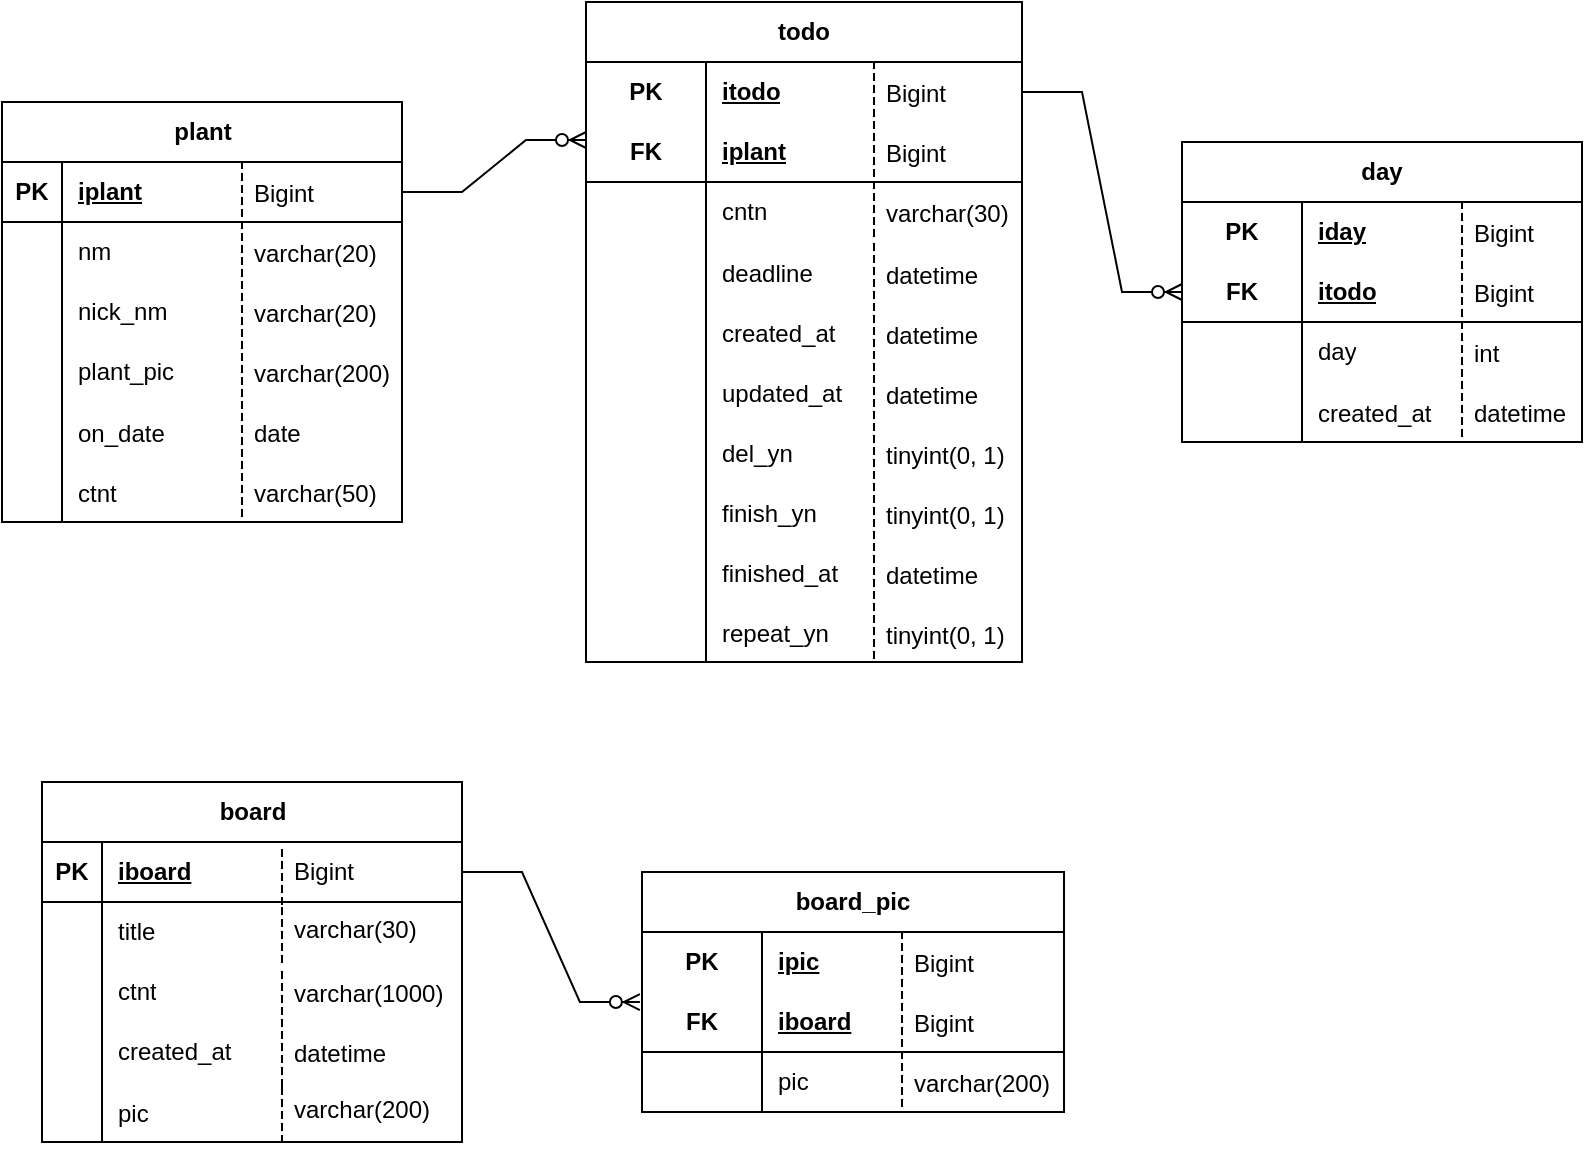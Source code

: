 <mxfile version="21.5.0" type="github">
  <diagram name="페이지-1" id="04GMO71lFhszzSf0Emkn">
    <mxGraphModel dx="1434" dy="758" grid="1" gridSize="10" guides="1" tooltips="1" connect="1" arrows="1" fold="1" page="1" pageScale="1" pageWidth="827" pageHeight="1169" math="0" shadow="0">
      <root>
        <mxCell id="0" />
        <mxCell id="1" parent="0" />
        <mxCell id="jljODbKKc8nttinA3kS4-35" value="todo" style="shape=table;startSize=30;container=1;collapsible=1;childLayout=tableLayout;fixedRows=1;rowLines=0;fontStyle=1;align=center;resizeLast=1;html=1;whiteSpace=wrap;" vertex="1" parent="1">
          <mxGeometry x="312" y="180" width="218" height="330" as="geometry" />
        </mxCell>
        <mxCell id="jljODbKKc8nttinA3kS4-36" value="" style="shape=tableRow;horizontal=0;startSize=0;swimlaneHead=0;swimlaneBody=0;fillColor=none;collapsible=0;dropTarget=0;points=[[0,0.5],[1,0.5]];portConstraint=eastwest;top=0;left=0;right=0;bottom=0;html=1;" vertex="1" parent="jljODbKKc8nttinA3kS4-35">
          <mxGeometry y="30" width="218" height="30" as="geometry" />
        </mxCell>
        <mxCell id="jljODbKKc8nttinA3kS4-37" value="PK" style="shape=partialRectangle;connectable=0;fillColor=none;top=0;left=0;bottom=0;right=0;fontStyle=1;overflow=hidden;html=1;whiteSpace=wrap;" vertex="1" parent="jljODbKKc8nttinA3kS4-36">
          <mxGeometry width="60" height="30" as="geometry">
            <mxRectangle width="60" height="30" as="alternateBounds" />
          </mxGeometry>
        </mxCell>
        <mxCell id="jljODbKKc8nttinA3kS4-38" value="itodo" style="shape=partialRectangle;connectable=0;fillColor=none;top=0;left=0;bottom=0;right=0;align=left;spacingLeft=6;fontStyle=5;overflow=hidden;html=1;whiteSpace=wrap;" vertex="1" parent="jljODbKKc8nttinA3kS4-36">
          <mxGeometry x="60" width="158" height="30" as="geometry">
            <mxRectangle width="158" height="30" as="alternateBounds" />
          </mxGeometry>
        </mxCell>
        <mxCell id="jljODbKKc8nttinA3kS4-39" value="" style="shape=tableRow;horizontal=0;startSize=0;swimlaneHead=0;swimlaneBody=0;fillColor=none;collapsible=0;dropTarget=0;points=[[0,0.5],[1,0.5]];portConstraint=eastwest;top=0;left=0;right=0;bottom=1;html=1;" vertex="1" parent="jljODbKKc8nttinA3kS4-35">
          <mxGeometry y="60" width="218" height="30" as="geometry" />
        </mxCell>
        <mxCell id="jljODbKKc8nttinA3kS4-40" value="FK" style="shape=partialRectangle;connectable=0;fillColor=none;top=0;left=0;bottom=0;right=0;fontStyle=1;overflow=hidden;html=1;whiteSpace=wrap;" vertex="1" parent="jljODbKKc8nttinA3kS4-39">
          <mxGeometry width="60" height="30" as="geometry">
            <mxRectangle width="60" height="30" as="alternateBounds" />
          </mxGeometry>
        </mxCell>
        <mxCell id="jljODbKKc8nttinA3kS4-41" value="iplant" style="shape=partialRectangle;connectable=0;fillColor=none;top=0;left=0;bottom=0;right=0;align=left;spacingLeft=6;fontStyle=5;overflow=hidden;html=1;whiteSpace=wrap;" vertex="1" parent="jljODbKKc8nttinA3kS4-39">
          <mxGeometry x="60" width="158" height="30" as="geometry">
            <mxRectangle width="158" height="30" as="alternateBounds" />
          </mxGeometry>
        </mxCell>
        <mxCell id="jljODbKKc8nttinA3kS4-42" value="" style="shape=tableRow;horizontal=0;startSize=0;swimlaneHead=0;swimlaneBody=0;fillColor=none;collapsible=0;dropTarget=0;points=[[0,0.5],[1,0.5]];portConstraint=eastwest;top=0;left=0;right=0;bottom=0;html=1;" vertex="1" parent="jljODbKKc8nttinA3kS4-35">
          <mxGeometry y="90" width="218" height="30" as="geometry" />
        </mxCell>
        <mxCell id="jljODbKKc8nttinA3kS4-43" value="" style="shape=partialRectangle;connectable=0;fillColor=none;top=0;left=0;bottom=0;right=0;editable=1;overflow=hidden;html=1;whiteSpace=wrap;" vertex="1" parent="jljODbKKc8nttinA3kS4-42">
          <mxGeometry width="60" height="30" as="geometry">
            <mxRectangle width="60" height="30" as="alternateBounds" />
          </mxGeometry>
        </mxCell>
        <mxCell id="jljODbKKc8nttinA3kS4-44" value="cntn" style="shape=partialRectangle;connectable=0;fillColor=none;top=0;left=0;bottom=0;right=0;align=left;spacingLeft=6;overflow=hidden;html=1;whiteSpace=wrap;" vertex="1" parent="jljODbKKc8nttinA3kS4-42">
          <mxGeometry x="60" width="158" height="30" as="geometry">
            <mxRectangle width="158" height="30" as="alternateBounds" />
          </mxGeometry>
        </mxCell>
        <mxCell id="jljODbKKc8nttinA3kS4-61" value="" style="shape=tableRow;horizontal=0;startSize=0;swimlaneHead=0;swimlaneBody=0;fillColor=none;collapsible=0;dropTarget=0;points=[[0,0.5],[1,0.5]];portConstraint=eastwest;top=0;left=0;right=0;bottom=0;" vertex="1" parent="jljODbKKc8nttinA3kS4-35">
          <mxGeometry y="120" width="218" height="30" as="geometry" />
        </mxCell>
        <mxCell id="jljODbKKc8nttinA3kS4-62" value="" style="shape=partialRectangle;connectable=0;fillColor=none;top=0;left=0;bottom=0;right=0;editable=1;overflow=hidden;" vertex="1" parent="jljODbKKc8nttinA3kS4-61">
          <mxGeometry width="60" height="30" as="geometry">
            <mxRectangle width="60" height="30" as="alternateBounds" />
          </mxGeometry>
        </mxCell>
        <mxCell id="jljODbKKc8nttinA3kS4-63" value="deadline" style="shape=partialRectangle;connectable=0;fillColor=none;top=0;left=0;bottom=0;right=0;align=left;spacingLeft=6;overflow=hidden;" vertex="1" parent="jljODbKKc8nttinA3kS4-61">
          <mxGeometry x="60" width="158" height="30" as="geometry">
            <mxRectangle width="158" height="30" as="alternateBounds" />
          </mxGeometry>
        </mxCell>
        <mxCell id="jljODbKKc8nttinA3kS4-57" value="" style="shape=tableRow;horizontal=0;startSize=0;swimlaneHead=0;swimlaneBody=0;fillColor=none;collapsible=0;dropTarget=0;points=[[0,0.5],[1,0.5]];portConstraint=eastwest;top=0;left=0;right=0;bottom=0;" vertex="1" parent="jljODbKKc8nttinA3kS4-35">
          <mxGeometry y="150" width="218" height="30" as="geometry" />
        </mxCell>
        <mxCell id="jljODbKKc8nttinA3kS4-58" value="" style="shape=partialRectangle;connectable=0;fillColor=none;top=0;left=0;bottom=0;right=0;editable=1;overflow=hidden;" vertex="1" parent="jljODbKKc8nttinA3kS4-57">
          <mxGeometry width="60" height="30" as="geometry">
            <mxRectangle width="60" height="30" as="alternateBounds" />
          </mxGeometry>
        </mxCell>
        <mxCell id="jljODbKKc8nttinA3kS4-59" value="created_at" style="shape=partialRectangle;connectable=0;fillColor=none;top=0;left=0;bottom=0;right=0;align=left;spacingLeft=6;overflow=hidden;" vertex="1" parent="jljODbKKc8nttinA3kS4-57">
          <mxGeometry x="60" width="158" height="30" as="geometry">
            <mxRectangle width="158" height="30" as="alternateBounds" />
          </mxGeometry>
        </mxCell>
        <mxCell id="jljODbKKc8nttinA3kS4-69" value="" style="shape=tableRow;horizontal=0;startSize=0;swimlaneHead=0;swimlaneBody=0;fillColor=none;collapsible=0;dropTarget=0;points=[[0,0.5],[1,0.5]];portConstraint=eastwest;top=0;left=0;right=0;bottom=0;" vertex="1" parent="jljODbKKc8nttinA3kS4-35">
          <mxGeometry y="180" width="218" height="30" as="geometry" />
        </mxCell>
        <mxCell id="jljODbKKc8nttinA3kS4-70" value="" style="shape=partialRectangle;connectable=0;fillColor=none;top=0;left=0;bottom=0;right=0;editable=1;overflow=hidden;" vertex="1" parent="jljODbKKc8nttinA3kS4-69">
          <mxGeometry width="60" height="30" as="geometry">
            <mxRectangle width="60" height="30" as="alternateBounds" />
          </mxGeometry>
        </mxCell>
        <mxCell id="jljODbKKc8nttinA3kS4-71" value="updated_at" style="shape=partialRectangle;connectable=0;fillColor=none;top=0;left=0;bottom=0;right=0;align=left;spacingLeft=6;overflow=hidden;" vertex="1" parent="jljODbKKc8nttinA3kS4-69">
          <mxGeometry x="60" width="158" height="30" as="geometry">
            <mxRectangle width="158" height="30" as="alternateBounds" />
          </mxGeometry>
        </mxCell>
        <mxCell id="jljODbKKc8nttinA3kS4-49" value="" style="shape=tableRow;horizontal=0;startSize=0;swimlaneHead=0;swimlaneBody=0;fillColor=none;collapsible=0;dropTarget=0;points=[[0,0.5],[1,0.5]];portConstraint=eastwest;top=0;left=0;right=0;bottom=0;" vertex="1" parent="jljODbKKc8nttinA3kS4-35">
          <mxGeometry y="210" width="218" height="30" as="geometry" />
        </mxCell>
        <mxCell id="jljODbKKc8nttinA3kS4-50" value="" style="shape=partialRectangle;connectable=0;fillColor=none;top=0;left=0;bottom=0;right=0;editable=1;overflow=hidden;" vertex="1" parent="jljODbKKc8nttinA3kS4-49">
          <mxGeometry width="60" height="30" as="geometry">
            <mxRectangle width="60" height="30" as="alternateBounds" />
          </mxGeometry>
        </mxCell>
        <mxCell id="jljODbKKc8nttinA3kS4-51" value="del_yn" style="shape=partialRectangle;connectable=0;fillColor=none;top=0;left=0;bottom=0;right=0;align=left;spacingLeft=6;overflow=hidden;" vertex="1" parent="jljODbKKc8nttinA3kS4-49">
          <mxGeometry x="60" width="158" height="30" as="geometry">
            <mxRectangle width="158" height="30" as="alternateBounds" />
          </mxGeometry>
        </mxCell>
        <mxCell id="jljODbKKc8nttinA3kS4-53" value="" style="shape=tableRow;horizontal=0;startSize=0;swimlaneHead=0;swimlaneBody=0;fillColor=none;collapsible=0;dropTarget=0;points=[[0,0.5],[1,0.5]];portConstraint=eastwest;top=0;left=0;right=0;bottom=0;" vertex="1" parent="jljODbKKc8nttinA3kS4-35">
          <mxGeometry y="240" width="218" height="30" as="geometry" />
        </mxCell>
        <mxCell id="jljODbKKc8nttinA3kS4-54" value="" style="shape=partialRectangle;connectable=0;fillColor=none;top=0;left=0;bottom=0;right=0;editable=1;overflow=hidden;" vertex="1" parent="jljODbKKc8nttinA3kS4-53">
          <mxGeometry width="60" height="30" as="geometry">
            <mxRectangle width="60" height="30" as="alternateBounds" />
          </mxGeometry>
        </mxCell>
        <mxCell id="jljODbKKc8nttinA3kS4-55" value="finish_yn" style="shape=partialRectangle;connectable=0;fillColor=none;top=0;left=0;bottom=0;right=0;align=left;spacingLeft=6;overflow=hidden;" vertex="1" parent="jljODbKKc8nttinA3kS4-53">
          <mxGeometry x="60" width="158" height="30" as="geometry">
            <mxRectangle width="158" height="30" as="alternateBounds" />
          </mxGeometry>
        </mxCell>
        <mxCell id="jljODbKKc8nttinA3kS4-73" value="" style="shape=tableRow;horizontal=0;startSize=0;swimlaneHead=0;swimlaneBody=0;fillColor=none;collapsible=0;dropTarget=0;points=[[0,0.5],[1,0.5]];portConstraint=eastwest;top=0;left=0;right=0;bottom=0;" vertex="1" parent="jljODbKKc8nttinA3kS4-35">
          <mxGeometry y="270" width="218" height="30" as="geometry" />
        </mxCell>
        <mxCell id="jljODbKKc8nttinA3kS4-74" value="" style="shape=partialRectangle;connectable=0;fillColor=none;top=0;left=0;bottom=0;right=0;editable=1;overflow=hidden;" vertex="1" parent="jljODbKKc8nttinA3kS4-73">
          <mxGeometry width="60" height="30" as="geometry">
            <mxRectangle width="60" height="30" as="alternateBounds" />
          </mxGeometry>
        </mxCell>
        <mxCell id="jljODbKKc8nttinA3kS4-75" value="finished_at" style="shape=partialRectangle;connectable=0;fillColor=none;top=0;left=0;bottom=0;right=0;align=left;spacingLeft=6;overflow=hidden;" vertex="1" parent="jljODbKKc8nttinA3kS4-73">
          <mxGeometry x="60" width="158" height="30" as="geometry">
            <mxRectangle width="158" height="30" as="alternateBounds" />
          </mxGeometry>
        </mxCell>
        <mxCell id="jljODbKKc8nttinA3kS4-65" value="" style="shape=tableRow;horizontal=0;startSize=0;swimlaneHead=0;swimlaneBody=0;fillColor=none;collapsible=0;dropTarget=0;points=[[0,0.5],[1,0.5]];portConstraint=eastwest;top=0;left=0;right=0;bottom=0;" vertex="1" parent="jljODbKKc8nttinA3kS4-35">
          <mxGeometry y="300" width="218" height="30" as="geometry" />
        </mxCell>
        <mxCell id="jljODbKKc8nttinA3kS4-66" value="" style="shape=partialRectangle;connectable=0;fillColor=none;top=0;left=0;bottom=0;right=0;editable=1;overflow=hidden;" vertex="1" parent="jljODbKKc8nttinA3kS4-65">
          <mxGeometry width="60" height="30" as="geometry">
            <mxRectangle width="60" height="30" as="alternateBounds" />
          </mxGeometry>
        </mxCell>
        <mxCell id="jljODbKKc8nttinA3kS4-67" value="repeat_yn" style="shape=partialRectangle;connectable=0;fillColor=none;top=0;left=0;bottom=0;right=0;align=left;spacingLeft=6;overflow=hidden;" vertex="1" parent="jljODbKKc8nttinA3kS4-65">
          <mxGeometry x="60" width="158" height="30" as="geometry">
            <mxRectangle width="158" height="30" as="alternateBounds" />
          </mxGeometry>
        </mxCell>
        <mxCell id="jljODbKKc8nttinA3kS4-76" value="board" style="shape=table;startSize=30;container=1;collapsible=1;childLayout=tableLayout;fixedRows=1;rowLines=0;fontStyle=1;align=center;resizeLast=1;html=1;" vertex="1" parent="1">
          <mxGeometry x="40" y="570" width="210" height="180" as="geometry" />
        </mxCell>
        <mxCell id="jljODbKKc8nttinA3kS4-77" value="" style="shape=tableRow;horizontal=0;startSize=0;swimlaneHead=0;swimlaneBody=0;fillColor=none;collapsible=0;dropTarget=0;points=[[0,0.5],[1,0.5]];portConstraint=eastwest;top=0;left=0;right=0;bottom=1;" vertex="1" parent="jljODbKKc8nttinA3kS4-76">
          <mxGeometry y="30" width="210" height="30" as="geometry" />
        </mxCell>
        <mxCell id="jljODbKKc8nttinA3kS4-78" value="PK" style="shape=partialRectangle;connectable=0;fillColor=none;top=0;left=0;bottom=0;right=0;fontStyle=1;overflow=hidden;whiteSpace=wrap;html=1;" vertex="1" parent="jljODbKKc8nttinA3kS4-77">
          <mxGeometry width="30" height="30" as="geometry">
            <mxRectangle width="30" height="30" as="alternateBounds" />
          </mxGeometry>
        </mxCell>
        <mxCell id="jljODbKKc8nttinA3kS4-79" value="iboard" style="shape=partialRectangle;connectable=0;fillColor=none;top=0;left=0;bottom=0;right=0;align=left;spacingLeft=6;fontStyle=5;overflow=hidden;whiteSpace=wrap;html=1;" vertex="1" parent="jljODbKKc8nttinA3kS4-77">
          <mxGeometry x="30" width="180" height="30" as="geometry">
            <mxRectangle width="180" height="30" as="alternateBounds" />
          </mxGeometry>
        </mxCell>
        <mxCell id="jljODbKKc8nttinA3kS4-80" value="" style="shape=tableRow;horizontal=0;startSize=0;swimlaneHead=0;swimlaneBody=0;fillColor=none;collapsible=0;dropTarget=0;points=[[0,0.5],[1,0.5]];portConstraint=eastwest;top=0;left=0;right=0;bottom=0;" vertex="1" parent="jljODbKKc8nttinA3kS4-76">
          <mxGeometry y="60" width="210" height="30" as="geometry" />
        </mxCell>
        <mxCell id="jljODbKKc8nttinA3kS4-81" value="" style="shape=partialRectangle;connectable=0;fillColor=none;top=0;left=0;bottom=0;right=0;editable=1;overflow=hidden;whiteSpace=wrap;html=1;" vertex="1" parent="jljODbKKc8nttinA3kS4-80">
          <mxGeometry width="30" height="30" as="geometry">
            <mxRectangle width="30" height="30" as="alternateBounds" />
          </mxGeometry>
        </mxCell>
        <mxCell id="jljODbKKc8nttinA3kS4-82" value="title" style="shape=partialRectangle;connectable=0;fillColor=none;top=0;left=0;bottom=0;right=0;align=left;spacingLeft=6;overflow=hidden;whiteSpace=wrap;html=1;" vertex="1" parent="jljODbKKc8nttinA3kS4-80">
          <mxGeometry x="30" width="180" height="30" as="geometry">
            <mxRectangle width="180" height="30" as="alternateBounds" />
          </mxGeometry>
        </mxCell>
        <mxCell id="jljODbKKc8nttinA3kS4-83" value="" style="shape=tableRow;horizontal=0;startSize=0;swimlaneHead=0;swimlaneBody=0;fillColor=none;collapsible=0;dropTarget=0;points=[[0,0.5],[1,0.5]];portConstraint=eastwest;top=0;left=0;right=0;bottom=0;" vertex="1" parent="jljODbKKc8nttinA3kS4-76">
          <mxGeometry y="90" width="210" height="30" as="geometry" />
        </mxCell>
        <mxCell id="jljODbKKc8nttinA3kS4-84" value="" style="shape=partialRectangle;connectable=0;fillColor=none;top=0;left=0;bottom=0;right=0;editable=1;overflow=hidden;whiteSpace=wrap;html=1;" vertex="1" parent="jljODbKKc8nttinA3kS4-83">
          <mxGeometry width="30" height="30" as="geometry">
            <mxRectangle width="30" height="30" as="alternateBounds" />
          </mxGeometry>
        </mxCell>
        <mxCell id="jljODbKKc8nttinA3kS4-85" value="ctnt" style="shape=partialRectangle;connectable=0;fillColor=none;top=0;left=0;bottom=0;right=0;align=left;spacingLeft=6;overflow=hidden;whiteSpace=wrap;html=1;" vertex="1" parent="jljODbKKc8nttinA3kS4-83">
          <mxGeometry x="30" width="180" height="30" as="geometry">
            <mxRectangle width="180" height="30" as="alternateBounds" />
          </mxGeometry>
        </mxCell>
        <mxCell id="jljODbKKc8nttinA3kS4-86" value="" style="shape=tableRow;horizontal=0;startSize=0;swimlaneHead=0;swimlaneBody=0;fillColor=none;collapsible=0;dropTarget=0;points=[[0,0.5],[1,0.5]];portConstraint=eastwest;top=0;left=0;right=0;bottom=0;" vertex="1" parent="jljODbKKc8nttinA3kS4-76">
          <mxGeometry y="120" width="210" height="30" as="geometry" />
        </mxCell>
        <mxCell id="jljODbKKc8nttinA3kS4-87" value="" style="shape=partialRectangle;connectable=0;fillColor=none;top=0;left=0;bottom=0;right=0;editable=1;overflow=hidden;whiteSpace=wrap;html=1;" vertex="1" parent="jljODbKKc8nttinA3kS4-86">
          <mxGeometry width="30" height="30" as="geometry">
            <mxRectangle width="30" height="30" as="alternateBounds" />
          </mxGeometry>
        </mxCell>
        <mxCell id="jljODbKKc8nttinA3kS4-88" value="created_at" style="shape=partialRectangle;connectable=0;fillColor=none;top=0;left=0;bottom=0;right=0;align=left;spacingLeft=6;overflow=hidden;whiteSpace=wrap;html=1;" vertex="1" parent="jljODbKKc8nttinA3kS4-86">
          <mxGeometry x="30" width="180" height="30" as="geometry">
            <mxRectangle width="180" height="30" as="alternateBounds" />
          </mxGeometry>
        </mxCell>
        <mxCell id="jljODbKKc8nttinA3kS4-90" value="" style="shape=tableRow;horizontal=0;startSize=0;swimlaneHead=0;swimlaneBody=0;fillColor=none;collapsible=0;dropTarget=0;points=[[0,0.5],[1,0.5]];portConstraint=eastwest;top=0;left=0;right=0;bottom=0;" vertex="1" parent="jljODbKKc8nttinA3kS4-76">
          <mxGeometry y="150" width="210" height="30" as="geometry" />
        </mxCell>
        <mxCell id="jljODbKKc8nttinA3kS4-91" value="" style="shape=partialRectangle;connectable=0;fillColor=none;top=0;left=0;bottom=0;right=0;editable=1;overflow=hidden;" vertex="1" parent="jljODbKKc8nttinA3kS4-90">
          <mxGeometry width="30" height="30" as="geometry">
            <mxRectangle width="30" height="30" as="alternateBounds" />
          </mxGeometry>
        </mxCell>
        <mxCell id="jljODbKKc8nttinA3kS4-92" value="pic" style="shape=partialRectangle;connectable=0;fillColor=none;top=0;left=0;bottom=0;right=0;align=left;spacingLeft=6;overflow=hidden;" vertex="1" parent="jljODbKKc8nttinA3kS4-90">
          <mxGeometry x="30" width="180" height="30" as="geometry">
            <mxRectangle width="180" height="30" as="alternateBounds" />
          </mxGeometry>
        </mxCell>
        <mxCell id="jljODbKKc8nttinA3kS4-93" value="board_pic" style="shape=table;startSize=30;container=1;collapsible=1;childLayout=tableLayout;fixedRows=1;rowLines=0;fontStyle=1;align=center;resizeLast=1;html=1;whiteSpace=wrap;" vertex="1" parent="1">
          <mxGeometry x="340" y="615" width="211" height="120" as="geometry" />
        </mxCell>
        <mxCell id="jljODbKKc8nttinA3kS4-94" value="" style="shape=tableRow;horizontal=0;startSize=0;swimlaneHead=0;swimlaneBody=0;fillColor=none;collapsible=0;dropTarget=0;points=[[0,0.5],[1,0.5]];portConstraint=eastwest;top=0;left=0;right=0;bottom=0;html=1;" vertex="1" parent="jljODbKKc8nttinA3kS4-93">
          <mxGeometry y="30" width="211" height="30" as="geometry" />
        </mxCell>
        <mxCell id="jljODbKKc8nttinA3kS4-95" value="PK" style="shape=partialRectangle;connectable=0;fillColor=none;top=0;left=0;bottom=0;right=0;fontStyle=1;overflow=hidden;html=1;whiteSpace=wrap;" vertex="1" parent="jljODbKKc8nttinA3kS4-94">
          <mxGeometry width="60" height="30" as="geometry">
            <mxRectangle width="60" height="30" as="alternateBounds" />
          </mxGeometry>
        </mxCell>
        <mxCell id="jljODbKKc8nttinA3kS4-96" value="ipic" style="shape=partialRectangle;connectable=0;fillColor=none;top=0;left=0;bottom=0;right=0;align=left;spacingLeft=6;fontStyle=5;overflow=hidden;html=1;whiteSpace=wrap;" vertex="1" parent="jljODbKKc8nttinA3kS4-94">
          <mxGeometry x="60" width="151" height="30" as="geometry">
            <mxRectangle width="151" height="30" as="alternateBounds" />
          </mxGeometry>
        </mxCell>
        <mxCell id="jljODbKKc8nttinA3kS4-97" value="" style="shape=tableRow;horizontal=0;startSize=0;swimlaneHead=0;swimlaneBody=0;fillColor=none;collapsible=0;dropTarget=0;points=[[0,0.5],[1,0.5]];portConstraint=eastwest;top=0;left=0;right=0;bottom=1;html=1;" vertex="1" parent="jljODbKKc8nttinA3kS4-93">
          <mxGeometry y="60" width="211" height="30" as="geometry" />
        </mxCell>
        <mxCell id="jljODbKKc8nttinA3kS4-98" value="FK" style="shape=partialRectangle;connectable=0;fillColor=none;top=0;left=0;bottom=0;right=0;fontStyle=1;overflow=hidden;html=1;whiteSpace=wrap;" vertex="1" parent="jljODbKKc8nttinA3kS4-97">
          <mxGeometry width="60" height="30" as="geometry">
            <mxRectangle width="60" height="30" as="alternateBounds" />
          </mxGeometry>
        </mxCell>
        <mxCell id="jljODbKKc8nttinA3kS4-99" value="iboard" style="shape=partialRectangle;connectable=0;fillColor=none;top=0;left=0;bottom=0;right=0;align=left;spacingLeft=6;fontStyle=5;overflow=hidden;html=1;whiteSpace=wrap;" vertex="1" parent="jljODbKKc8nttinA3kS4-97">
          <mxGeometry x="60" width="151" height="30" as="geometry">
            <mxRectangle width="151" height="30" as="alternateBounds" />
          </mxGeometry>
        </mxCell>
        <mxCell id="jljODbKKc8nttinA3kS4-100" value="" style="shape=tableRow;horizontal=0;startSize=0;swimlaneHead=0;swimlaneBody=0;fillColor=none;collapsible=0;dropTarget=0;points=[[0,0.5],[1,0.5]];portConstraint=eastwest;top=0;left=0;right=0;bottom=0;html=1;" vertex="1" parent="jljODbKKc8nttinA3kS4-93">
          <mxGeometry y="90" width="211" height="30" as="geometry" />
        </mxCell>
        <mxCell id="jljODbKKc8nttinA3kS4-101" value="" style="shape=partialRectangle;connectable=0;fillColor=none;top=0;left=0;bottom=0;right=0;editable=1;overflow=hidden;html=1;whiteSpace=wrap;" vertex="1" parent="jljODbKKc8nttinA3kS4-100">
          <mxGeometry width="60" height="30" as="geometry">
            <mxRectangle width="60" height="30" as="alternateBounds" />
          </mxGeometry>
        </mxCell>
        <mxCell id="jljODbKKc8nttinA3kS4-102" value="pic" style="shape=partialRectangle;connectable=0;fillColor=none;top=0;left=0;bottom=0;right=0;align=left;spacingLeft=6;overflow=hidden;html=1;whiteSpace=wrap;" vertex="1" parent="jljODbKKc8nttinA3kS4-100">
          <mxGeometry x="60" width="151" height="30" as="geometry">
            <mxRectangle width="151" height="30" as="alternateBounds" />
          </mxGeometry>
        </mxCell>
        <mxCell id="jljODbKKc8nttinA3kS4-106" value="plant" style="shape=table;startSize=30;container=1;collapsible=1;childLayout=tableLayout;fixedRows=1;rowLines=0;fontStyle=1;align=center;resizeLast=1;html=1;" vertex="1" parent="1">
          <mxGeometry x="20" y="230" width="200" height="210" as="geometry" />
        </mxCell>
        <mxCell id="jljODbKKc8nttinA3kS4-107" value="" style="shape=tableRow;horizontal=0;startSize=0;swimlaneHead=0;swimlaneBody=0;fillColor=none;collapsible=0;dropTarget=0;points=[[0,0.5],[1,0.5]];portConstraint=eastwest;top=0;left=0;right=0;bottom=1;" vertex="1" parent="jljODbKKc8nttinA3kS4-106">
          <mxGeometry y="30" width="200" height="30" as="geometry" />
        </mxCell>
        <mxCell id="jljODbKKc8nttinA3kS4-108" value="PK" style="shape=partialRectangle;connectable=0;fillColor=none;top=0;left=0;bottom=0;right=0;fontStyle=1;overflow=hidden;whiteSpace=wrap;html=1;" vertex="1" parent="jljODbKKc8nttinA3kS4-107">
          <mxGeometry width="30" height="30" as="geometry">
            <mxRectangle width="30" height="30" as="alternateBounds" />
          </mxGeometry>
        </mxCell>
        <mxCell id="jljODbKKc8nttinA3kS4-109" value="iplant" style="shape=partialRectangle;connectable=0;fillColor=none;top=0;left=0;bottom=0;right=0;align=left;spacingLeft=6;fontStyle=5;overflow=hidden;whiteSpace=wrap;html=1;" vertex="1" parent="jljODbKKc8nttinA3kS4-107">
          <mxGeometry x="30" width="170" height="30" as="geometry">
            <mxRectangle width="170" height="30" as="alternateBounds" />
          </mxGeometry>
        </mxCell>
        <mxCell id="jljODbKKc8nttinA3kS4-110" value="" style="shape=tableRow;horizontal=0;startSize=0;swimlaneHead=0;swimlaneBody=0;fillColor=none;collapsible=0;dropTarget=0;points=[[0,0.5],[1,0.5]];portConstraint=eastwest;top=0;left=0;right=0;bottom=0;" vertex="1" parent="jljODbKKc8nttinA3kS4-106">
          <mxGeometry y="60" width="200" height="30" as="geometry" />
        </mxCell>
        <mxCell id="jljODbKKc8nttinA3kS4-111" value="" style="shape=partialRectangle;connectable=0;fillColor=none;top=0;left=0;bottom=0;right=0;editable=1;overflow=hidden;whiteSpace=wrap;html=1;" vertex="1" parent="jljODbKKc8nttinA3kS4-110">
          <mxGeometry width="30" height="30" as="geometry">
            <mxRectangle width="30" height="30" as="alternateBounds" />
          </mxGeometry>
        </mxCell>
        <mxCell id="jljODbKKc8nttinA3kS4-112" value="nm" style="shape=partialRectangle;connectable=0;fillColor=none;top=0;left=0;bottom=0;right=0;align=left;spacingLeft=6;overflow=hidden;whiteSpace=wrap;html=1;" vertex="1" parent="jljODbKKc8nttinA3kS4-110">
          <mxGeometry x="30" width="170" height="30" as="geometry">
            <mxRectangle width="170" height="30" as="alternateBounds" />
          </mxGeometry>
        </mxCell>
        <mxCell id="jljODbKKc8nttinA3kS4-113" value="" style="shape=tableRow;horizontal=0;startSize=0;swimlaneHead=0;swimlaneBody=0;fillColor=none;collapsible=0;dropTarget=0;points=[[0,0.5],[1,0.5]];portConstraint=eastwest;top=0;left=0;right=0;bottom=0;" vertex="1" parent="jljODbKKc8nttinA3kS4-106">
          <mxGeometry y="90" width="200" height="30" as="geometry" />
        </mxCell>
        <mxCell id="jljODbKKc8nttinA3kS4-114" value="" style="shape=partialRectangle;connectable=0;fillColor=none;top=0;left=0;bottom=0;right=0;editable=1;overflow=hidden;whiteSpace=wrap;html=1;" vertex="1" parent="jljODbKKc8nttinA3kS4-113">
          <mxGeometry width="30" height="30" as="geometry">
            <mxRectangle width="30" height="30" as="alternateBounds" />
          </mxGeometry>
        </mxCell>
        <mxCell id="jljODbKKc8nttinA3kS4-115" value="nick_nm" style="shape=partialRectangle;connectable=0;fillColor=none;top=0;left=0;bottom=0;right=0;align=left;spacingLeft=6;overflow=hidden;whiteSpace=wrap;html=1;" vertex="1" parent="jljODbKKc8nttinA3kS4-113">
          <mxGeometry x="30" width="170" height="30" as="geometry">
            <mxRectangle width="170" height="30" as="alternateBounds" />
          </mxGeometry>
        </mxCell>
        <mxCell id="jljODbKKc8nttinA3kS4-116" value="" style="shape=tableRow;horizontal=0;startSize=0;swimlaneHead=0;swimlaneBody=0;fillColor=none;collapsible=0;dropTarget=0;points=[[0,0.5],[1,0.5]];portConstraint=eastwest;top=0;left=0;right=0;bottom=0;" vertex="1" parent="jljODbKKc8nttinA3kS4-106">
          <mxGeometry y="120" width="200" height="30" as="geometry" />
        </mxCell>
        <mxCell id="jljODbKKc8nttinA3kS4-117" value="" style="shape=partialRectangle;connectable=0;fillColor=none;top=0;left=0;bottom=0;right=0;editable=1;overflow=hidden;whiteSpace=wrap;html=1;" vertex="1" parent="jljODbKKc8nttinA3kS4-116">
          <mxGeometry width="30" height="30" as="geometry">
            <mxRectangle width="30" height="30" as="alternateBounds" />
          </mxGeometry>
        </mxCell>
        <mxCell id="jljODbKKc8nttinA3kS4-118" value="plant_pic" style="shape=partialRectangle;connectable=0;fillColor=none;top=0;left=0;bottom=0;right=0;align=left;spacingLeft=6;overflow=hidden;whiteSpace=wrap;html=1;" vertex="1" parent="jljODbKKc8nttinA3kS4-116">
          <mxGeometry x="30" width="170" height="30" as="geometry">
            <mxRectangle width="170" height="30" as="alternateBounds" />
          </mxGeometry>
        </mxCell>
        <mxCell id="jljODbKKc8nttinA3kS4-124" value="" style="shape=tableRow;horizontal=0;startSize=0;swimlaneHead=0;swimlaneBody=0;fillColor=none;collapsible=0;dropTarget=0;points=[[0,0.5],[1,0.5]];portConstraint=eastwest;top=0;left=0;right=0;bottom=0;" vertex="1" parent="jljODbKKc8nttinA3kS4-106">
          <mxGeometry y="150" width="200" height="30" as="geometry" />
        </mxCell>
        <mxCell id="jljODbKKc8nttinA3kS4-125" value="" style="shape=partialRectangle;connectable=0;fillColor=none;top=0;left=0;bottom=0;right=0;editable=1;overflow=hidden;" vertex="1" parent="jljODbKKc8nttinA3kS4-124">
          <mxGeometry width="30" height="30" as="geometry">
            <mxRectangle width="30" height="30" as="alternateBounds" />
          </mxGeometry>
        </mxCell>
        <mxCell id="jljODbKKc8nttinA3kS4-126" value="on_date" style="shape=partialRectangle;connectable=0;fillColor=none;top=0;left=0;bottom=0;right=0;align=left;spacingLeft=6;overflow=hidden;" vertex="1" parent="jljODbKKc8nttinA3kS4-124">
          <mxGeometry x="30" width="170" height="30" as="geometry">
            <mxRectangle width="170" height="30" as="alternateBounds" />
          </mxGeometry>
        </mxCell>
        <mxCell id="jljODbKKc8nttinA3kS4-120" value="" style="shape=tableRow;horizontal=0;startSize=0;swimlaneHead=0;swimlaneBody=0;fillColor=none;collapsible=0;dropTarget=0;points=[[0,0.5],[1,0.5]];portConstraint=eastwest;top=0;left=0;right=0;bottom=0;" vertex="1" parent="jljODbKKc8nttinA3kS4-106">
          <mxGeometry y="180" width="200" height="30" as="geometry" />
        </mxCell>
        <mxCell id="jljODbKKc8nttinA3kS4-121" value="" style="shape=partialRectangle;connectable=0;fillColor=none;top=0;left=0;bottom=0;right=0;editable=1;overflow=hidden;" vertex="1" parent="jljODbKKc8nttinA3kS4-120">
          <mxGeometry width="30" height="30" as="geometry">
            <mxRectangle width="30" height="30" as="alternateBounds" />
          </mxGeometry>
        </mxCell>
        <mxCell id="jljODbKKc8nttinA3kS4-122" value="ctnt" style="shape=partialRectangle;connectable=0;fillColor=none;top=0;left=0;bottom=0;right=0;align=left;spacingLeft=6;overflow=hidden;" vertex="1" parent="jljODbKKc8nttinA3kS4-120">
          <mxGeometry x="30" width="170" height="30" as="geometry">
            <mxRectangle width="170" height="30" as="alternateBounds" />
          </mxGeometry>
        </mxCell>
        <mxCell id="jljODbKKc8nttinA3kS4-127" value="day" style="shape=table;startSize=30;container=1;collapsible=1;childLayout=tableLayout;fixedRows=1;rowLines=0;fontStyle=1;align=center;resizeLast=1;html=1;whiteSpace=wrap;" vertex="1" parent="1">
          <mxGeometry x="610" y="250" width="200" height="150" as="geometry" />
        </mxCell>
        <mxCell id="jljODbKKc8nttinA3kS4-128" value="" style="shape=tableRow;horizontal=0;startSize=0;swimlaneHead=0;swimlaneBody=0;fillColor=none;collapsible=0;dropTarget=0;points=[[0,0.5],[1,0.5]];portConstraint=eastwest;top=0;left=0;right=0;bottom=0;html=1;" vertex="1" parent="jljODbKKc8nttinA3kS4-127">
          <mxGeometry y="30" width="200" height="30" as="geometry" />
        </mxCell>
        <mxCell id="jljODbKKc8nttinA3kS4-129" value="PK" style="shape=partialRectangle;connectable=0;fillColor=none;top=0;left=0;bottom=0;right=0;fontStyle=1;overflow=hidden;html=1;whiteSpace=wrap;" vertex="1" parent="jljODbKKc8nttinA3kS4-128">
          <mxGeometry width="60" height="30" as="geometry">
            <mxRectangle width="60" height="30" as="alternateBounds" />
          </mxGeometry>
        </mxCell>
        <mxCell id="jljODbKKc8nttinA3kS4-130" value="iday" style="shape=partialRectangle;connectable=0;fillColor=none;top=0;left=0;bottom=0;right=0;align=left;spacingLeft=6;fontStyle=5;overflow=hidden;html=1;whiteSpace=wrap;" vertex="1" parent="jljODbKKc8nttinA3kS4-128">
          <mxGeometry x="60" width="140" height="30" as="geometry">
            <mxRectangle width="140" height="30" as="alternateBounds" />
          </mxGeometry>
        </mxCell>
        <mxCell id="jljODbKKc8nttinA3kS4-131" value="" style="shape=tableRow;horizontal=0;startSize=0;swimlaneHead=0;swimlaneBody=0;fillColor=none;collapsible=0;dropTarget=0;points=[[0,0.5],[1,0.5]];portConstraint=eastwest;top=0;left=0;right=0;bottom=1;html=1;" vertex="1" parent="jljODbKKc8nttinA3kS4-127">
          <mxGeometry y="60" width="200" height="30" as="geometry" />
        </mxCell>
        <mxCell id="jljODbKKc8nttinA3kS4-132" value="FK" style="shape=partialRectangle;connectable=0;fillColor=none;top=0;left=0;bottom=0;right=0;fontStyle=1;overflow=hidden;html=1;whiteSpace=wrap;" vertex="1" parent="jljODbKKc8nttinA3kS4-131">
          <mxGeometry width="60" height="30" as="geometry">
            <mxRectangle width="60" height="30" as="alternateBounds" />
          </mxGeometry>
        </mxCell>
        <mxCell id="jljODbKKc8nttinA3kS4-133" value="itodo" style="shape=partialRectangle;connectable=0;fillColor=none;top=0;left=0;bottom=0;right=0;align=left;spacingLeft=6;fontStyle=5;overflow=hidden;html=1;whiteSpace=wrap;" vertex="1" parent="jljODbKKc8nttinA3kS4-131">
          <mxGeometry x="60" width="140" height="30" as="geometry">
            <mxRectangle width="140" height="30" as="alternateBounds" />
          </mxGeometry>
        </mxCell>
        <mxCell id="jljODbKKc8nttinA3kS4-134" value="" style="shape=tableRow;horizontal=0;startSize=0;swimlaneHead=0;swimlaneBody=0;fillColor=none;collapsible=0;dropTarget=0;points=[[0,0.5],[1,0.5]];portConstraint=eastwest;top=0;left=0;right=0;bottom=0;html=1;" vertex="1" parent="jljODbKKc8nttinA3kS4-127">
          <mxGeometry y="90" width="200" height="30" as="geometry" />
        </mxCell>
        <mxCell id="jljODbKKc8nttinA3kS4-135" value="" style="shape=partialRectangle;connectable=0;fillColor=none;top=0;left=0;bottom=0;right=0;editable=1;overflow=hidden;html=1;whiteSpace=wrap;" vertex="1" parent="jljODbKKc8nttinA3kS4-134">
          <mxGeometry width="60" height="30" as="geometry">
            <mxRectangle width="60" height="30" as="alternateBounds" />
          </mxGeometry>
        </mxCell>
        <mxCell id="jljODbKKc8nttinA3kS4-136" value="day" style="shape=partialRectangle;connectable=0;fillColor=none;top=0;left=0;bottom=0;right=0;align=left;spacingLeft=6;overflow=hidden;html=1;whiteSpace=wrap;" vertex="1" parent="jljODbKKc8nttinA3kS4-134">
          <mxGeometry x="60" width="140" height="30" as="geometry">
            <mxRectangle width="140" height="30" as="alternateBounds" />
          </mxGeometry>
        </mxCell>
        <mxCell id="jljODbKKc8nttinA3kS4-144" value="" style="shape=tableRow;horizontal=0;startSize=0;swimlaneHead=0;swimlaneBody=0;fillColor=none;collapsible=0;dropTarget=0;points=[[0,0.5],[1,0.5]];portConstraint=eastwest;top=0;left=0;right=0;bottom=0;" vertex="1" parent="jljODbKKc8nttinA3kS4-127">
          <mxGeometry y="120" width="200" height="30" as="geometry" />
        </mxCell>
        <mxCell id="jljODbKKc8nttinA3kS4-145" value="" style="shape=partialRectangle;connectable=0;fillColor=none;top=0;left=0;bottom=0;right=0;editable=1;overflow=hidden;" vertex="1" parent="jljODbKKc8nttinA3kS4-144">
          <mxGeometry width="60" height="30" as="geometry">
            <mxRectangle width="60" height="30" as="alternateBounds" />
          </mxGeometry>
        </mxCell>
        <mxCell id="jljODbKKc8nttinA3kS4-146" value="created_at" style="shape=partialRectangle;connectable=0;fillColor=none;top=0;left=0;bottom=0;right=0;align=left;spacingLeft=6;overflow=hidden;" vertex="1" parent="jljODbKKc8nttinA3kS4-144">
          <mxGeometry x="60" width="140" height="30" as="geometry">
            <mxRectangle width="140" height="30" as="alternateBounds" />
          </mxGeometry>
        </mxCell>
        <mxCell id="jljODbKKc8nttinA3kS4-140" value="" style="edgeStyle=entityRelationEdgeStyle;fontSize=12;html=1;endArrow=ERzeroToMany;endFill=1;rounded=0;entryX=0;entryY=0.5;entryDx=0;entryDy=0;exitX=1;exitY=0.5;exitDx=0;exitDy=0;" edge="1" parent="1" source="jljODbKKc8nttinA3kS4-36" target="jljODbKKc8nttinA3kS4-131">
          <mxGeometry width="100" height="100" relative="1" as="geometry">
            <mxPoint x="504" y="370" as="sourcePoint" />
            <mxPoint x="604" y="270" as="targetPoint" />
          </mxGeometry>
        </mxCell>
        <mxCell id="jljODbKKc8nttinA3kS4-141" value="" style="edgeStyle=entityRelationEdgeStyle;fontSize=12;html=1;endArrow=ERzeroToMany;endFill=1;rounded=0;entryX=0;entryY=0.3;entryDx=0;entryDy=0;exitX=1;exitY=0.5;exitDx=0;exitDy=0;entryPerimeter=0;" edge="1" parent="1" source="jljODbKKc8nttinA3kS4-107" target="jljODbKKc8nttinA3kS4-39">
          <mxGeometry width="100" height="100" relative="1" as="geometry">
            <mxPoint x="230" y="300" as="sourcePoint" />
            <mxPoint x="320" y="420" as="targetPoint" />
          </mxGeometry>
        </mxCell>
        <mxCell id="jljODbKKc8nttinA3kS4-142" value="" style="edgeStyle=entityRelationEdgeStyle;fontSize=12;html=1;endArrow=ERzeroToMany;endFill=1;rounded=0;entryX=-0.005;entryY=1.167;entryDx=0;entryDy=0;exitX=1;exitY=0.5;exitDx=0;exitDy=0;entryPerimeter=0;" edge="1" parent="1" source="jljODbKKc8nttinA3kS4-77" target="jljODbKKc8nttinA3kS4-94">
          <mxGeometry width="100" height="100" relative="1" as="geometry">
            <mxPoint x="230" y="650" as="sourcePoint" />
            <mxPoint x="320" y="550" as="targetPoint" />
          </mxGeometry>
        </mxCell>
        <mxCell id="jljODbKKc8nttinA3kS4-147" value="Bigint" style="shape=partialRectangle;fillColor=none;align=left;verticalAlign=middle;strokeColor=none;spacingLeft=34;rotatable=0;points=[[0,0.5],[1,0.5]];portConstraint=eastwest;dropTarget=0;" vertex="1" parent="1">
          <mxGeometry x="110" y="260" width="90" height="30" as="geometry" />
        </mxCell>
        <mxCell id="jljODbKKc8nttinA3kS4-148" value="" style="shape=partialRectangle;top=0;left=0;bottom=0;fillColor=none;stokeWidth=1;dashed=1;align=left;verticalAlign=middle;spacingLeft=4;spacingRight=4;overflow=hidden;rotatable=0;points=[];portConstraint=eastwest;part=1;" vertex="1" connectable="0" parent="jljODbKKc8nttinA3kS4-147">
          <mxGeometry width="30" height="30" as="geometry" />
        </mxCell>
        <mxCell id="jljODbKKc8nttinA3kS4-149" value="varchar(30)" style="shape=partialRectangle;fillColor=none;align=left;verticalAlign=middle;strokeColor=none;spacingLeft=34;rotatable=0;points=[[0,0.5],[1,0.5]];portConstraint=eastwest;dropTarget=0;" vertex="1" parent="1">
          <mxGeometry x="426" y="270" width="90" height="30" as="geometry" />
        </mxCell>
        <mxCell id="jljODbKKc8nttinA3kS4-150" value="" style="shape=partialRectangle;top=0;left=0;bottom=0;fillColor=none;stokeWidth=1;dashed=1;align=left;verticalAlign=middle;spacingLeft=4;spacingRight=4;overflow=hidden;rotatable=0;points=[];portConstraint=eastwest;part=1;" vertex="1" connectable="0" parent="jljODbKKc8nttinA3kS4-149">
          <mxGeometry width="30" height="30" as="geometry" />
        </mxCell>
        <mxCell id="jljODbKKc8nttinA3kS4-151" value="Bigint" style="shape=partialRectangle;fillColor=none;align=left;verticalAlign=middle;strokeColor=none;spacingLeft=34;rotatable=0;points=[[0,0.5],[1,0.5]];portConstraint=eastwest;dropTarget=0;" vertex="1" parent="1">
          <mxGeometry x="426" y="210" width="90" height="30" as="geometry" />
        </mxCell>
        <mxCell id="jljODbKKc8nttinA3kS4-152" value="" style="shape=partialRectangle;top=0;left=0;bottom=0;fillColor=none;stokeWidth=1;dashed=1;align=left;verticalAlign=middle;spacingLeft=4;spacingRight=4;overflow=hidden;rotatable=0;points=[];portConstraint=eastwest;part=1;" vertex="1" connectable="0" parent="jljODbKKc8nttinA3kS4-151">
          <mxGeometry width="30" height="30" as="geometry" />
        </mxCell>
        <mxCell id="jljODbKKc8nttinA3kS4-153" value="Bigint" style="shape=partialRectangle;fillColor=none;align=left;verticalAlign=middle;strokeColor=none;spacingLeft=34;rotatable=0;points=[[0,0.5],[1,0.5]];portConstraint=eastwest;dropTarget=0;" vertex="1" parent="1">
          <mxGeometry x="426" y="240" width="90" height="30" as="geometry" />
        </mxCell>
        <mxCell id="jljODbKKc8nttinA3kS4-154" value="" style="shape=partialRectangle;top=0;left=0;bottom=0;fillColor=none;stokeWidth=1;dashed=1;align=left;verticalAlign=middle;spacingLeft=4;spacingRight=4;overflow=hidden;rotatable=0;points=[];portConstraint=eastwest;part=1;" vertex="1" connectable="0" parent="jljODbKKc8nttinA3kS4-153">
          <mxGeometry width="30" height="30" as="geometry" />
        </mxCell>
        <mxCell id="jljODbKKc8nttinA3kS4-155" value="Bigint" style="shape=partialRectangle;fillColor=none;align=left;verticalAlign=middle;strokeColor=none;spacingLeft=34;rotatable=0;points=[[0,0.5],[1,0.5]];portConstraint=eastwest;dropTarget=0;" vertex="1" parent="1">
          <mxGeometry x="130" y="599" width="90" height="30" as="geometry" />
        </mxCell>
        <mxCell id="jljODbKKc8nttinA3kS4-156" value="" style="shape=partialRectangle;top=0;left=0;bottom=0;fillColor=none;stokeWidth=1;dashed=1;align=left;verticalAlign=middle;spacingLeft=4;spacingRight=4;overflow=hidden;rotatable=0;points=[];portConstraint=eastwest;part=1;" vertex="1" connectable="0" parent="jljODbKKc8nttinA3kS4-155">
          <mxGeometry y="5" width="30" height="30" as="geometry" />
        </mxCell>
        <mxCell id="jljODbKKc8nttinA3kS4-157" value="varchar(50)" style="shape=partialRectangle;fillColor=none;align=left;verticalAlign=middle;strokeColor=none;spacingLeft=34;rotatable=0;points=[[0,0.5],[1,0.5]];portConstraint=eastwest;dropTarget=0;" vertex="1" parent="1">
          <mxGeometry x="110" y="410" width="90" height="30" as="geometry" />
        </mxCell>
        <mxCell id="jljODbKKc8nttinA3kS4-158" value="" style="shape=partialRectangle;top=0;left=0;bottom=0;fillColor=none;stokeWidth=1;dashed=1;align=left;verticalAlign=middle;spacingLeft=4;spacingRight=4;overflow=hidden;rotatable=0;points=[];portConstraint=eastwest;part=1;" vertex="1" connectable="0" parent="jljODbKKc8nttinA3kS4-157">
          <mxGeometry width="30" height="30" as="geometry" />
        </mxCell>
        <mxCell id="jljODbKKc8nttinA3kS4-159" value="date" style="shape=partialRectangle;fillColor=none;align=left;verticalAlign=middle;strokeColor=none;spacingLeft=34;rotatable=0;points=[[0,0.5],[1,0.5]];portConstraint=eastwest;dropTarget=0;" vertex="1" parent="1">
          <mxGeometry x="110" y="380" width="90" height="30" as="geometry" />
        </mxCell>
        <mxCell id="jljODbKKc8nttinA3kS4-160" value="" style="shape=partialRectangle;top=0;left=0;bottom=0;fillColor=none;stokeWidth=1;dashed=1;align=left;verticalAlign=middle;spacingLeft=4;spacingRight=4;overflow=hidden;rotatable=0;points=[];portConstraint=eastwest;part=1;" vertex="1" connectable="0" parent="jljODbKKc8nttinA3kS4-159">
          <mxGeometry width="30" height="30" as="geometry" />
        </mxCell>
        <mxCell id="jljODbKKc8nttinA3kS4-161" value="varchar(200)" style="shape=partialRectangle;fillColor=none;align=left;verticalAlign=middle;strokeColor=none;spacingLeft=34;rotatable=0;points=[[0,0.5],[1,0.5]];portConstraint=eastwest;dropTarget=0;" vertex="1" parent="1">
          <mxGeometry x="110" y="350" width="90" height="30" as="geometry" />
        </mxCell>
        <mxCell id="jljODbKKc8nttinA3kS4-162" value="" style="shape=partialRectangle;top=0;left=0;bottom=0;fillColor=none;stokeWidth=1;dashed=1;align=left;verticalAlign=middle;spacingLeft=4;spacingRight=4;overflow=hidden;rotatable=0;points=[];portConstraint=eastwest;part=1;" vertex="1" connectable="0" parent="jljODbKKc8nttinA3kS4-161">
          <mxGeometry width="30" height="30" as="geometry" />
        </mxCell>
        <mxCell id="jljODbKKc8nttinA3kS4-163" value="varchar(20)" style="shape=partialRectangle;fillColor=none;align=left;verticalAlign=middle;strokeColor=none;spacingLeft=34;rotatable=0;points=[[0,0.5],[1,0.5]];portConstraint=eastwest;dropTarget=0;" vertex="1" parent="1">
          <mxGeometry x="110" y="320" width="90" height="30" as="geometry" />
        </mxCell>
        <mxCell id="jljODbKKc8nttinA3kS4-164" value="" style="shape=partialRectangle;top=0;left=0;bottom=0;fillColor=none;stokeWidth=1;dashed=1;align=left;verticalAlign=middle;spacingLeft=4;spacingRight=4;overflow=hidden;rotatable=0;points=[];portConstraint=eastwest;part=1;" vertex="1" connectable="0" parent="jljODbKKc8nttinA3kS4-163">
          <mxGeometry width="30" height="30" as="geometry" />
        </mxCell>
        <mxCell id="jljODbKKc8nttinA3kS4-165" value="varchar(20)" style="shape=partialRectangle;fillColor=none;align=left;verticalAlign=middle;strokeColor=none;spacingLeft=34;rotatable=0;points=[[0,0.5],[1,0.5]];portConstraint=eastwest;dropTarget=0;" vertex="1" parent="1">
          <mxGeometry x="110" y="290" width="90" height="30" as="geometry" />
        </mxCell>
        <mxCell id="jljODbKKc8nttinA3kS4-166" value="" style="shape=partialRectangle;top=0;left=0;bottom=0;fillColor=none;stokeWidth=1;dashed=1;align=left;verticalAlign=middle;spacingLeft=4;spacingRight=4;overflow=hidden;rotatable=0;points=[];portConstraint=eastwest;part=1;" vertex="1" connectable="0" parent="jljODbKKc8nttinA3kS4-165">
          <mxGeometry width="30" height="30" as="geometry" />
        </mxCell>
        <mxCell id="jljODbKKc8nttinA3kS4-167" value="datetime" style="shape=partialRectangle;fillColor=none;align=left;verticalAlign=middle;strokeColor=none;spacingLeft=34;rotatable=0;points=[[0,0.5],[1,0.5]];portConstraint=eastwest;dropTarget=0;" vertex="1" parent="1">
          <mxGeometry x="130" y="690" width="90" height="30" as="geometry" />
        </mxCell>
        <mxCell id="jljODbKKc8nttinA3kS4-168" value="" style="shape=partialRectangle;top=0;left=0;bottom=0;fillColor=none;stokeWidth=1;dashed=1;align=left;verticalAlign=middle;spacingLeft=4;spacingRight=4;overflow=hidden;rotatable=0;points=[];portConstraint=eastwest;part=1;" vertex="1" connectable="0" parent="jljODbKKc8nttinA3kS4-167">
          <mxGeometry y="5" width="30" height="30" as="geometry" />
        </mxCell>
        <mxCell id="jljODbKKc8nttinA3kS4-169" value="varchar(200)" style="shape=partialRectangle;fillColor=none;align=left;verticalAlign=middle;strokeColor=none;spacingLeft=34;rotatable=0;points=[[0,0.5],[1,0.5]];portConstraint=eastwest;dropTarget=0;" vertex="1" parent="1">
          <mxGeometry x="130" y="718" width="90" height="30" as="geometry" />
        </mxCell>
        <mxCell id="jljODbKKc8nttinA3kS4-170" value="" style="shape=partialRectangle;top=0;left=0;bottom=0;fillColor=none;stokeWidth=1;dashed=1;align=left;verticalAlign=middle;spacingLeft=4;spacingRight=4;overflow=hidden;rotatable=0;points=[];portConstraint=eastwest;part=1;" vertex="1" connectable="0" parent="jljODbKKc8nttinA3kS4-169">
          <mxGeometry y="5" width="30" height="30" as="geometry" />
        </mxCell>
        <mxCell id="jljODbKKc8nttinA3kS4-171" value="varchar(30)" style="shape=partialRectangle;fillColor=none;align=left;verticalAlign=middle;strokeColor=none;spacingLeft=34;rotatable=0;points=[[0,0.5],[1,0.5]];portConstraint=eastwest;dropTarget=0;" vertex="1" parent="1">
          <mxGeometry x="130" y="628" width="90" height="30" as="geometry" />
        </mxCell>
        <mxCell id="jljODbKKc8nttinA3kS4-172" value="" style="shape=partialRectangle;top=0;left=0;bottom=0;fillColor=none;stokeWidth=1;dashed=1;align=left;verticalAlign=middle;spacingLeft=4;spacingRight=4;overflow=hidden;rotatable=0;points=[];portConstraint=eastwest;part=1;" vertex="1" connectable="0" parent="jljODbKKc8nttinA3kS4-171">
          <mxGeometry y="5" width="30" height="30" as="geometry" />
        </mxCell>
        <mxCell id="jljODbKKc8nttinA3kS4-173" value="varchar(1000)" style="shape=partialRectangle;fillColor=none;align=left;verticalAlign=middle;strokeColor=none;spacingLeft=34;rotatable=0;points=[[0,0.5],[1,0.5]];portConstraint=eastwest;dropTarget=0;" vertex="1" parent="1">
          <mxGeometry x="130" y="660" width="90" height="30" as="geometry" />
        </mxCell>
        <mxCell id="jljODbKKc8nttinA3kS4-174" value="" style="shape=partialRectangle;top=0;left=0;bottom=0;fillColor=none;stokeWidth=1;dashed=1;align=left;verticalAlign=middle;spacingLeft=4;spacingRight=4;overflow=hidden;rotatable=0;points=[];portConstraint=eastwest;part=1;" vertex="1" connectable="0" parent="jljODbKKc8nttinA3kS4-173">
          <mxGeometry y="5" width="30" height="30" as="geometry" />
        </mxCell>
        <mxCell id="jljODbKKc8nttinA3kS4-177" value="datetime" style="shape=partialRectangle;fillColor=none;align=left;verticalAlign=middle;strokeColor=none;spacingLeft=34;rotatable=0;points=[[0,0.5],[1,0.5]];portConstraint=eastwest;dropTarget=0;" vertex="1" parent="1">
          <mxGeometry x="426" y="301" width="90" height="30" as="geometry" />
        </mxCell>
        <mxCell id="jljODbKKc8nttinA3kS4-178" value="" style="shape=partialRectangle;top=0;left=0;bottom=0;fillColor=none;stokeWidth=1;dashed=1;align=left;verticalAlign=middle;spacingLeft=4;spacingRight=4;overflow=hidden;rotatable=0;points=[];portConstraint=eastwest;part=1;" vertex="1" connectable="0" parent="jljODbKKc8nttinA3kS4-177">
          <mxGeometry width="30" height="30" as="geometry" />
        </mxCell>
        <mxCell id="jljODbKKc8nttinA3kS4-179" value="datetime" style="shape=partialRectangle;fillColor=none;align=left;verticalAlign=middle;strokeColor=none;spacingLeft=34;rotatable=0;points=[[0,0.5],[1,0.5]];portConstraint=eastwest;dropTarget=0;" vertex="1" parent="1">
          <mxGeometry x="426" y="361" width="90" height="30" as="geometry" />
        </mxCell>
        <mxCell id="jljODbKKc8nttinA3kS4-180" value="" style="shape=partialRectangle;top=0;left=0;bottom=0;fillColor=none;stokeWidth=1;dashed=1;align=left;verticalAlign=middle;spacingLeft=4;spacingRight=4;overflow=hidden;rotatable=0;points=[];portConstraint=eastwest;part=1;" vertex="1" connectable="0" parent="jljODbKKc8nttinA3kS4-179">
          <mxGeometry width="30" height="30" as="geometry" />
        </mxCell>
        <mxCell id="jljODbKKc8nttinA3kS4-181" value="tinyint(0, 1)" style="shape=partialRectangle;fillColor=none;align=left;verticalAlign=middle;strokeColor=none;spacingLeft=34;rotatable=0;points=[[0,0.5],[1,0.5]];portConstraint=eastwest;dropTarget=0;" vertex="1" parent="1">
          <mxGeometry x="426" y="391" width="90" height="30" as="geometry" />
        </mxCell>
        <mxCell id="jljODbKKc8nttinA3kS4-182" value="" style="shape=partialRectangle;top=0;left=0;bottom=0;fillColor=none;stokeWidth=1;dashed=1;align=left;verticalAlign=middle;spacingLeft=4;spacingRight=4;overflow=hidden;rotatable=0;points=[];portConstraint=eastwest;part=1;" vertex="1" connectable="0" parent="jljODbKKc8nttinA3kS4-181">
          <mxGeometry width="30" height="30" as="geometry" />
        </mxCell>
        <mxCell id="jljODbKKc8nttinA3kS4-183" value="datetime" style="shape=partialRectangle;fillColor=none;align=left;verticalAlign=middle;strokeColor=none;spacingLeft=34;rotatable=0;points=[[0,0.5],[1,0.5]];portConstraint=eastwest;dropTarget=0;" vertex="1" parent="1">
          <mxGeometry x="426" y="331" width="90" height="30" as="geometry" />
        </mxCell>
        <mxCell id="jljODbKKc8nttinA3kS4-184" value="" style="shape=partialRectangle;top=0;left=0;bottom=0;fillColor=none;stokeWidth=1;dashed=1;align=left;verticalAlign=middle;spacingLeft=4;spacingRight=4;overflow=hidden;rotatable=0;points=[];portConstraint=eastwest;part=1;" vertex="1" connectable="0" parent="jljODbKKc8nttinA3kS4-183">
          <mxGeometry width="30" height="30" as="geometry" />
        </mxCell>
        <mxCell id="jljODbKKc8nttinA3kS4-185" value="tinyint(0, 1)" style="shape=partialRectangle;fillColor=none;align=left;verticalAlign=middle;strokeColor=none;spacingLeft=34;rotatable=0;points=[[0,0.5],[1,0.5]];portConstraint=eastwest;dropTarget=0;" vertex="1" parent="1">
          <mxGeometry x="426" y="421" width="90" height="30" as="geometry" />
        </mxCell>
        <mxCell id="jljODbKKc8nttinA3kS4-186" value="" style="shape=partialRectangle;top=0;left=0;bottom=0;fillColor=none;stokeWidth=1;dashed=1;align=left;verticalAlign=middle;spacingLeft=4;spacingRight=4;overflow=hidden;rotatable=0;points=[];portConstraint=eastwest;part=1;" vertex="1" connectable="0" parent="jljODbKKc8nttinA3kS4-185">
          <mxGeometry width="30" height="30" as="geometry" />
        </mxCell>
        <mxCell id="jljODbKKc8nttinA3kS4-187" value="datetime" style="shape=partialRectangle;fillColor=none;align=left;verticalAlign=middle;strokeColor=none;spacingLeft=34;rotatable=0;points=[[0,0.5],[1,0.5]];portConstraint=eastwest;dropTarget=0;" vertex="1" parent="1">
          <mxGeometry x="426" y="451" width="90" height="30" as="geometry" />
        </mxCell>
        <mxCell id="jljODbKKc8nttinA3kS4-188" value="" style="shape=partialRectangle;top=0;left=0;bottom=0;fillColor=none;stokeWidth=1;dashed=1;align=left;verticalAlign=middle;spacingLeft=4;spacingRight=4;overflow=hidden;rotatable=0;points=[];portConstraint=eastwest;part=1;" vertex="1" connectable="0" parent="jljODbKKc8nttinA3kS4-187">
          <mxGeometry width="30" height="30" as="geometry" />
        </mxCell>
        <mxCell id="jljODbKKc8nttinA3kS4-189" value="tinyint(0, 1)" style="shape=partialRectangle;fillColor=none;align=left;verticalAlign=middle;strokeColor=none;spacingLeft=34;rotatable=0;points=[[0,0.5],[1,0.5]];portConstraint=eastwest;dropTarget=0;" vertex="1" parent="1">
          <mxGeometry x="426" y="481" width="90" height="30" as="geometry" />
        </mxCell>
        <mxCell id="jljODbKKc8nttinA3kS4-190" value="" style="shape=partialRectangle;top=0;left=0;bottom=0;fillColor=none;stokeWidth=1;dashed=1;align=left;verticalAlign=middle;spacingLeft=4;spacingRight=4;overflow=hidden;rotatable=0;points=[];portConstraint=eastwest;part=1;" vertex="1" connectable="0" parent="jljODbKKc8nttinA3kS4-189">
          <mxGeometry width="30" height="30" as="geometry" />
        </mxCell>
        <mxCell id="jljODbKKc8nttinA3kS4-191" value="Bigint" style="shape=partialRectangle;fillColor=none;align=left;verticalAlign=middle;strokeColor=none;spacingLeft=34;rotatable=0;points=[[0,0.5],[1,0.5]];portConstraint=eastwest;dropTarget=0;" vertex="1" parent="1">
          <mxGeometry x="720" y="280" width="90" height="30" as="geometry" />
        </mxCell>
        <mxCell id="jljODbKKc8nttinA3kS4-192" value="" style="shape=partialRectangle;top=0;left=0;bottom=0;fillColor=none;stokeWidth=1;dashed=1;align=left;verticalAlign=middle;spacingLeft=4;spacingRight=4;overflow=hidden;rotatable=0;points=[];portConstraint=eastwest;part=1;" vertex="1" connectable="0" parent="jljODbKKc8nttinA3kS4-191">
          <mxGeometry width="30" height="30" as="geometry" />
        </mxCell>
        <mxCell id="jljODbKKc8nttinA3kS4-193" value="Bigint" style="shape=partialRectangle;fillColor=none;align=left;verticalAlign=middle;strokeColor=none;spacingLeft=34;rotatable=0;points=[[0,0.5],[1,0.5]];portConstraint=eastwest;dropTarget=0;" vertex="1" parent="1">
          <mxGeometry x="720" y="310" width="90" height="30" as="geometry" />
        </mxCell>
        <mxCell id="jljODbKKc8nttinA3kS4-194" value="" style="shape=partialRectangle;top=0;left=0;bottom=0;fillColor=none;stokeWidth=1;dashed=1;align=left;verticalAlign=middle;spacingLeft=4;spacingRight=4;overflow=hidden;rotatable=0;points=[];portConstraint=eastwest;part=1;" vertex="1" connectable="0" parent="jljODbKKc8nttinA3kS4-193">
          <mxGeometry width="30" height="30" as="geometry" />
        </mxCell>
        <mxCell id="jljODbKKc8nttinA3kS4-195" value="int" style="shape=partialRectangle;fillColor=none;align=left;verticalAlign=middle;strokeColor=none;spacingLeft=34;rotatable=0;points=[[0,0.5],[1,0.5]];portConstraint=eastwest;dropTarget=0;" vertex="1" parent="1">
          <mxGeometry x="720" y="340" width="90" height="30" as="geometry" />
        </mxCell>
        <mxCell id="jljODbKKc8nttinA3kS4-196" value="" style="shape=partialRectangle;top=0;left=0;bottom=0;fillColor=none;stokeWidth=1;dashed=1;align=left;verticalAlign=middle;spacingLeft=4;spacingRight=4;overflow=hidden;rotatable=0;points=[];portConstraint=eastwest;part=1;" vertex="1" connectable="0" parent="jljODbKKc8nttinA3kS4-195">
          <mxGeometry width="30" height="30" as="geometry" />
        </mxCell>
        <mxCell id="jljODbKKc8nttinA3kS4-197" value="datetime" style="shape=partialRectangle;fillColor=none;align=left;verticalAlign=middle;strokeColor=none;spacingLeft=34;rotatable=0;points=[[0,0.5],[1,0.5]];portConstraint=eastwest;dropTarget=0;" vertex="1" parent="1">
          <mxGeometry x="720" y="370" width="90" height="30" as="geometry" />
        </mxCell>
        <mxCell id="jljODbKKc8nttinA3kS4-198" value="" style="shape=partialRectangle;top=0;left=0;bottom=0;fillColor=none;stokeWidth=1;dashed=1;align=left;verticalAlign=middle;spacingLeft=4;spacingRight=4;overflow=hidden;rotatable=0;points=[];portConstraint=eastwest;part=1;" vertex="1" connectable="0" parent="jljODbKKc8nttinA3kS4-197">
          <mxGeometry width="30" height="30" as="geometry" />
        </mxCell>
        <mxCell id="jljODbKKc8nttinA3kS4-199" value="Bigint" style="shape=partialRectangle;fillColor=none;align=left;verticalAlign=middle;strokeColor=none;spacingLeft=34;rotatable=0;points=[[0,0.5],[1,0.5]];portConstraint=eastwest;dropTarget=0;" vertex="1" parent="1">
          <mxGeometry x="440" y="675" width="90" height="30" as="geometry" />
        </mxCell>
        <mxCell id="jljODbKKc8nttinA3kS4-200" value="" style="shape=partialRectangle;top=0;left=0;bottom=0;fillColor=none;stokeWidth=1;dashed=1;align=left;verticalAlign=middle;spacingLeft=4;spacingRight=4;overflow=hidden;rotatable=0;points=[];portConstraint=eastwest;part=1;" vertex="1" connectable="0" parent="jljODbKKc8nttinA3kS4-199">
          <mxGeometry width="30" height="30" as="geometry" />
        </mxCell>
        <mxCell id="jljODbKKc8nttinA3kS4-201" value="Bigint" style="shape=partialRectangle;fillColor=none;align=left;verticalAlign=middle;strokeColor=none;spacingLeft=34;rotatable=0;points=[[0,0.5],[1,0.5]];portConstraint=eastwest;dropTarget=0;" vertex="1" parent="1">
          <mxGeometry x="440" y="645" width="90" height="30" as="geometry" />
        </mxCell>
        <mxCell id="jljODbKKc8nttinA3kS4-202" value="" style="shape=partialRectangle;top=0;left=0;bottom=0;fillColor=none;stokeWidth=1;dashed=1;align=left;verticalAlign=middle;spacingLeft=4;spacingRight=4;overflow=hidden;rotatable=0;points=[];portConstraint=eastwest;part=1;" vertex="1" connectable="0" parent="jljODbKKc8nttinA3kS4-201">
          <mxGeometry width="30" height="30" as="geometry" />
        </mxCell>
        <mxCell id="jljODbKKc8nttinA3kS4-203" value="varchar(200)" style="shape=partialRectangle;fillColor=none;align=left;verticalAlign=middle;strokeColor=none;spacingLeft=34;rotatable=0;points=[[0,0.5],[1,0.5]];portConstraint=eastwest;dropTarget=0;" vertex="1" parent="1">
          <mxGeometry x="440" y="705" width="90" height="30" as="geometry" />
        </mxCell>
        <mxCell id="jljODbKKc8nttinA3kS4-204" value="" style="shape=partialRectangle;top=0;left=0;bottom=0;fillColor=none;stokeWidth=1;dashed=1;align=left;verticalAlign=middle;spacingLeft=4;spacingRight=4;overflow=hidden;rotatable=0;points=[];portConstraint=eastwest;part=1;" vertex="1" connectable="0" parent="jljODbKKc8nttinA3kS4-203">
          <mxGeometry width="30" height="30" as="geometry" />
        </mxCell>
      </root>
    </mxGraphModel>
  </diagram>
</mxfile>
